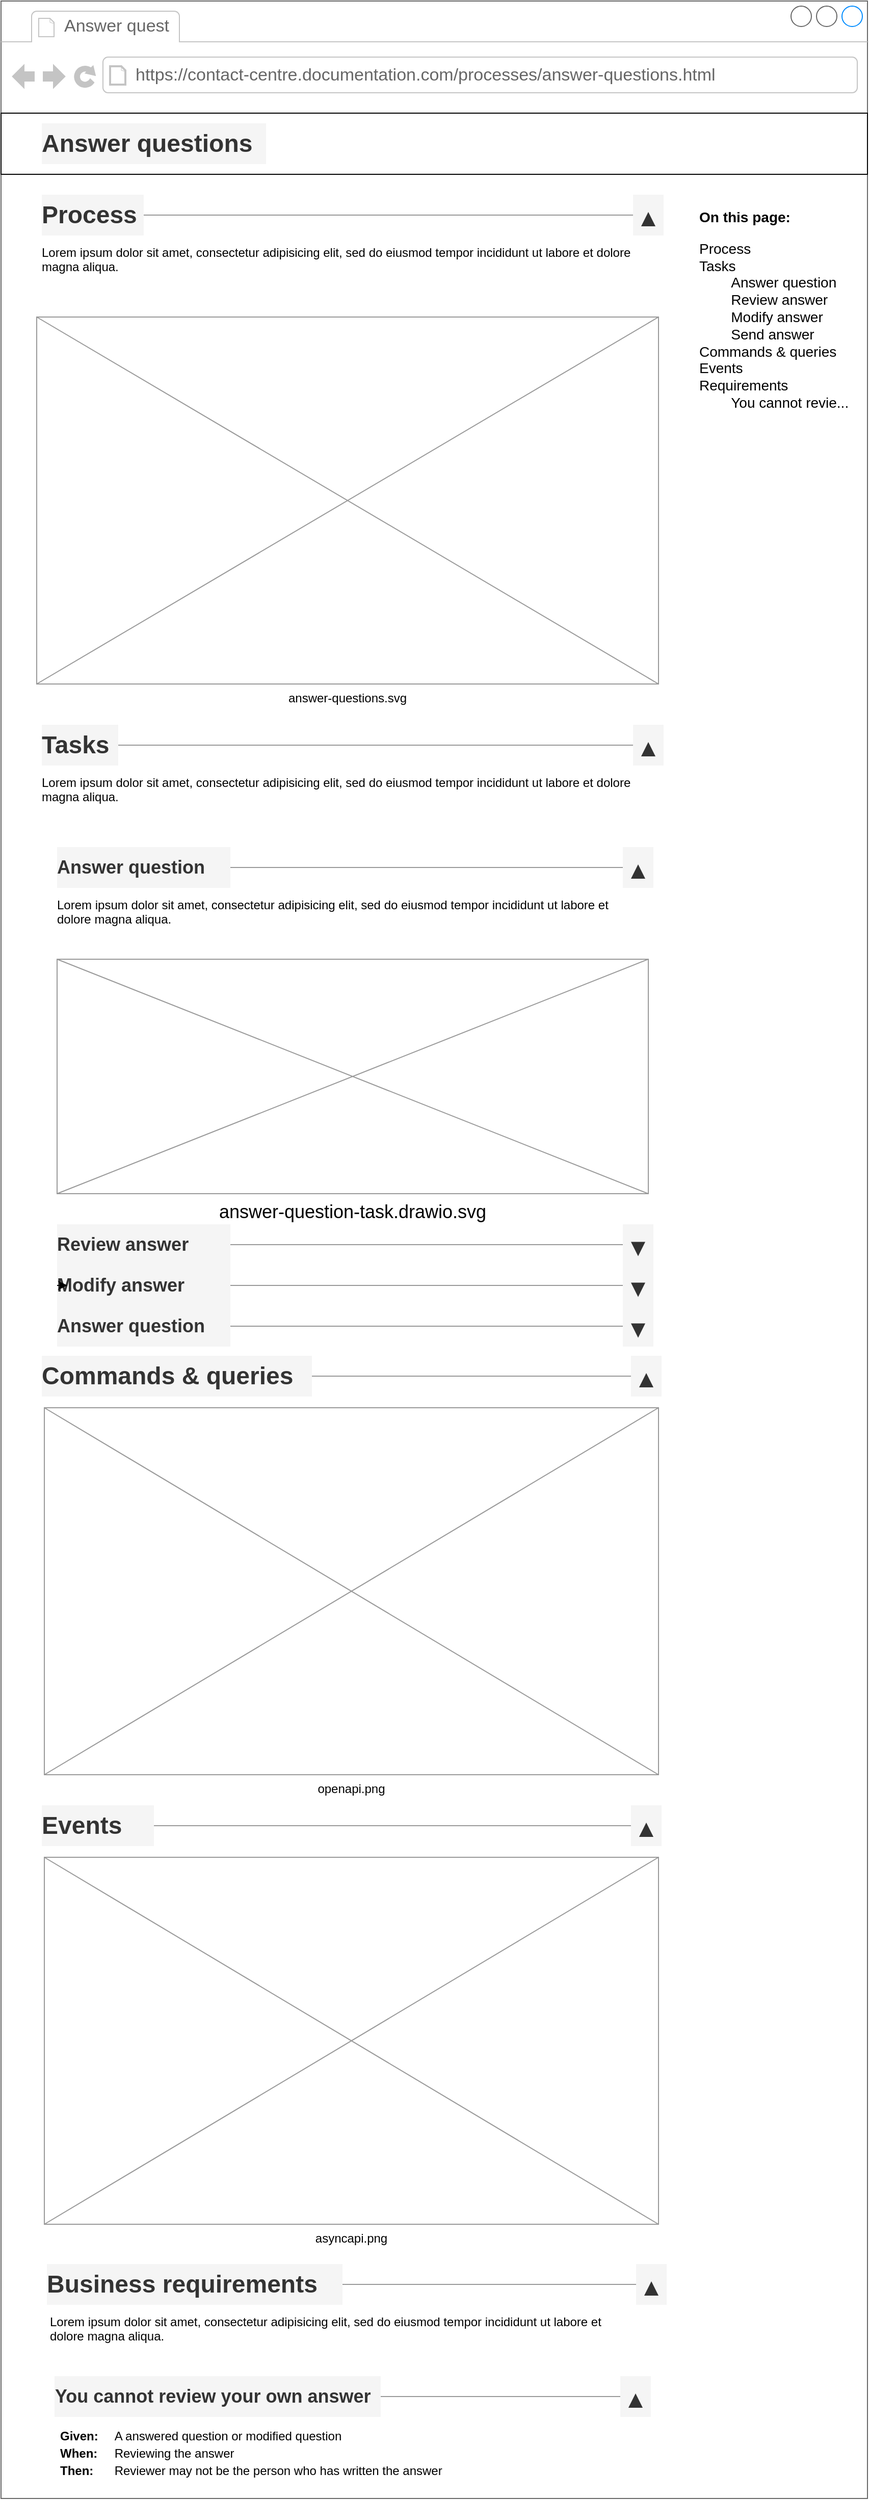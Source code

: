 <mxfile version="15.1.3" type="device"><diagram id="Z5-omFFOt3gvYu2vgKna" name="Page-1"><mxGraphModel dx="1102" dy="1000" grid="1" gridSize="10" guides="1" tooltips="1" connect="1" arrows="1" fold="1" page="1" pageScale="1" pageWidth="850" pageHeight="1100" math="0" shadow="0"><root><mxCell id="0"/><mxCell id="1" parent="0"/><mxCell id="p6f5MW762hR8wX7hDT1_-4" value="" style="strokeWidth=1;shadow=0;dashed=0;align=center;html=1;shape=mxgraph.mockup.containers.browserWindow;rSize=0;strokeColor=#666666;strokeColor2=#008cff;strokeColor3=#c4c4c4;mainText=,;recursiveResize=0;fontSize=14;fontColor=none;" vertex="1" parent="1"><mxGeometry width="850" height="2450" as="geometry"/></mxCell><mxCell id="p6f5MW762hR8wX7hDT1_-5" value="Answer quest" style="strokeWidth=1;shadow=0;dashed=0;align=center;html=1;shape=mxgraph.mockup.containers.anchor;fontSize=17;fontColor=#666666;align=left;" vertex="1" parent="p6f5MW762hR8wX7hDT1_-4"><mxGeometry x="60" y="12" width="110" height="26" as="geometry"/></mxCell><mxCell id="p6f5MW762hR8wX7hDT1_-6" value="https://contact-centre.documentation.com/processes/answer-questions.html" style="strokeWidth=1;shadow=0;dashed=0;align=center;html=1;shape=mxgraph.mockup.containers.anchor;rSize=0;fontSize=17;fontColor=#666666;align=left;" vertex="1" parent="p6f5MW762hR8wX7hDT1_-4"><mxGeometry x="130" y="60" width="250" height="26" as="geometry"/></mxCell><mxCell id="p6f5MW762hR8wX7hDT1_-7" value="" style="verticalLabelPosition=bottom;verticalAlign=top;html=1;shape=mxgraph.basic.rect;fillColor2=none;strokeWidth=1;size=20;indent=5;fontSize=14;fontColor=none;" vertex="1" parent="p6f5MW762hR8wX7hDT1_-4"><mxGeometry y="110" width="850" height="60" as="geometry"/></mxCell><mxCell id="3Sc9CJ5qBHcAViNpqs2x-6" value="answer-questions.svg" style="verticalLabelPosition=bottom;shadow=0;dashed=0;align=center;verticalAlign=top;strokeWidth=1;shape=mxgraph.mockup.graphics.simpleIcon;strokeColor=#999999;" parent="1" vertex="1"><mxGeometry x="35" y="310" width="610" height="360" as="geometry"/></mxCell><mxCell id="3Sc9CJ5qBHcAViNpqs2x-13" value="" style="group;" parent="1" vertex="1" connectable="0"><mxGeometry x="35" y="190" width="615" height="110" as="geometry"/></mxCell><mxCell id="3Sc9CJ5qBHcAViNpqs2x-10" value="" style="verticalLabelPosition=bottom;shadow=0;dashed=0;align=center;verticalAlign=top;strokeWidth=1;shape=mxgraph.mockup.markup.line;strokeColor=#999999;" parent="3Sc9CJ5qBHcAViNpqs2x-13" vertex="1"><mxGeometry x="5" y="10" width="600" height="20" as="geometry"/></mxCell><mxCell id="3Sc9CJ5qBHcAViNpqs2x-1" value="Lorem ipsum dolor sit amet, consectetur adipisicing elit, sed do eiusmod tempor incididunt ut labore et dolore magna aliqua.&#10;" style="text;strokeColor=none;fillColor=none;spacing=5;spacingTop=0;whiteSpace=wrap;overflow=hidden;rounded=0;" parent="3Sc9CJ5qBHcAViNpqs2x-13" vertex="1"><mxGeometry y="40" width="615" height="70" as="geometry"/></mxCell><mxCell id="3Sc9CJ5qBHcAViNpqs2x-11" value="Process" style="text;fontSize=24;fontStyle=1;verticalAlign=middle;align=left;labelBorderColor=none;fillColor=#f5f5f5;fontColor=#333333;whiteSpace=wrap;overflow=width;" parent="3Sc9CJ5qBHcAViNpqs2x-13" vertex="1"><mxGeometry x="5" width="100" height="40" as="geometry"/></mxCell><mxCell id="3Sc9CJ5qBHcAViNpqs2x-12" value="▲" style="text;fontSize=24;fontStyle=1;verticalAlign=middle;align=center;labelBorderColor=none;fillColor=#f5f5f5;fontColor=#333333;" parent="3Sc9CJ5qBHcAViNpqs2x-13" vertex="1"><mxGeometry x="585" width="30" height="40" as="geometry"/></mxCell><mxCell id="3Sc9CJ5qBHcAViNpqs2x-14" value="" style="group;" parent="1" vertex="1" connectable="0"><mxGeometry x="35" y="710" width="615" height="110" as="geometry"/></mxCell><mxCell id="3Sc9CJ5qBHcAViNpqs2x-15" value="" style="verticalLabelPosition=bottom;shadow=0;dashed=0;align=center;verticalAlign=top;strokeWidth=1;shape=mxgraph.mockup.markup.line;strokeColor=#999999;" parent="3Sc9CJ5qBHcAViNpqs2x-14" vertex="1"><mxGeometry x="5" y="10" width="600" height="20" as="geometry"/></mxCell><mxCell id="3Sc9CJ5qBHcAViNpqs2x-16" value="Lorem ipsum dolor sit amet, consectetur adipisicing elit, sed do eiusmod tempor incididunt ut labore et dolore magna aliqua.&#10;" style="text;strokeColor=none;fillColor=none;spacing=5;spacingTop=0;whiteSpace=wrap;overflow=hidden;rounded=0;" parent="3Sc9CJ5qBHcAViNpqs2x-14" vertex="1"><mxGeometry y="40" width="615" height="70" as="geometry"/></mxCell><mxCell id="3Sc9CJ5qBHcAViNpqs2x-17" value="Tasks" style="text;fontSize=24;fontStyle=1;verticalAlign=middle;align=left;labelBorderColor=none;fillColor=#f5f5f5;fontColor=#333333;whiteSpace=wrap;overflow=width;" parent="3Sc9CJ5qBHcAViNpqs2x-14" vertex="1"><mxGeometry x="5" width="75" height="40" as="geometry"/></mxCell><mxCell id="3Sc9CJ5qBHcAViNpqs2x-18" value="▲" style="text;fontSize=24;fontStyle=1;verticalAlign=middle;align=center;labelBorderColor=none;fillColor=#f5f5f5;fontColor=#333333;" parent="3Sc9CJ5qBHcAViNpqs2x-14" vertex="1"><mxGeometry x="585" width="30" height="40" as="geometry"/></mxCell><mxCell id="3Sc9CJ5qBHcAViNpqs2x-29" value="" style="group;" parent="1" vertex="1" connectable="0"><mxGeometry x="55" y="830" width="585" height="40" as="geometry"/></mxCell><mxCell id="3Sc9CJ5qBHcAViNpqs2x-25" value="" style="verticalLabelPosition=bottom;shadow=0;dashed=0;align=center;verticalAlign=top;strokeWidth=1;shape=mxgraph.mockup.markup.line;strokeColor=#999999;" parent="3Sc9CJ5qBHcAViNpqs2x-29" vertex="1"><mxGeometry y="10" width="585" height="20" as="geometry"/></mxCell><mxCell id="3Sc9CJ5qBHcAViNpqs2x-27" value="Answer question" style="text;fontSize=18;fontStyle=1;verticalAlign=middle;align=left;labelBorderColor=none;fillColor=#f5f5f5;fontColor=#333333;whiteSpace=wrap;overflow=width;" parent="3Sc9CJ5qBHcAViNpqs2x-29" vertex="1"><mxGeometry width="170" height="40" as="geometry"/></mxCell><mxCell id="3Sc9CJ5qBHcAViNpqs2x-28" value="▲" style="text;fontSize=24;fontStyle=1;verticalAlign=middle;align=center;labelBorderColor=none;fillColor=#f5f5f5;fontColor=#333333;" parent="3Sc9CJ5qBHcAViNpqs2x-29" vertex="1"><mxGeometry x="555" width="30" height="40" as="geometry"/></mxCell><mxCell id="3Sc9CJ5qBHcAViNpqs2x-30" value="" style="verticalLabelPosition=bottom;shadow=0;dashed=0;align=center;verticalAlign=top;strokeWidth=1;shape=mxgraph.mockup.markup.line;strokeColor=#999999;" parent="1" vertex="1"><mxGeometry x="55" y="1210" width="585" height="20" as="geometry"/></mxCell><mxCell id="3Sc9CJ5qBHcAViNpqs2x-31" value="Review answer" style="text;fontSize=18;fontStyle=1;verticalAlign=middle;align=left;labelBorderColor=none;fillColor=#f5f5f5;fontColor=#333333;whiteSpace=wrap;overflow=width;" parent="1" vertex="1"><mxGeometry x="55" y="1200" width="170" height="40" as="geometry"/></mxCell><mxCell id="3Sc9CJ5qBHcAViNpqs2x-32" value="▼" style="text;fontSize=24;fontStyle=1;verticalAlign=middle;align=center;labelBorderColor=none;fillColor=#f5f5f5;fontColor=#333333;" parent="1" vertex="1"><mxGeometry x="610" y="1200" width="30" height="40" as="geometry"/></mxCell><mxCell id="3Sc9CJ5qBHcAViNpqs2x-33" value="" style="verticalLabelPosition=bottom;shadow=0;dashed=0;align=center;verticalAlign=top;strokeWidth=1;shape=mxgraph.mockup.markup.line;strokeColor=#999999;" parent="1" vertex="1"><mxGeometry x="55" y="1250" width="585" height="20" as="geometry"/></mxCell><mxCell id="3Sc9CJ5qBHcAViNpqs2x-34" value="Modify answer" style="text;fontSize=18;fontStyle=1;verticalAlign=middle;align=left;labelBorderColor=none;fillColor=#f5f5f5;fontColor=#333333;whiteSpace=wrap;overflow=width;" parent="1" vertex="1"><mxGeometry x="55" y="1240" width="170" height="40" as="geometry"/></mxCell><mxCell id="3Sc9CJ5qBHcAViNpqs2x-35" value="▼" style="text;fontSize=24;fontStyle=1;verticalAlign=middle;align=center;labelBorderColor=none;fillColor=#f5f5f5;fontColor=#333333;" parent="1" vertex="1"><mxGeometry x="610" y="1240" width="30" height="40" as="geometry"/></mxCell><mxCell id="3Sc9CJ5qBHcAViNpqs2x-36" value="" style="verticalLabelPosition=bottom;shadow=0;dashed=0;align=center;verticalAlign=top;strokeWidth=1;shape=mxgraph.mockup.markup.line;strokeColor=#999999;" parent="1" vertex="1"><mxGeometry x="55" y="1290" width="585" height="20" as="geometry"/></mxCell><mxCell id="3Sc9CJ5qBHcAViNpqs2x-37" value="Answer question" style="text;fontSize=18;fontStyle=1;verticalAlign=middle;align=left;labelBorderColor=none;fillColor=#f5f5f5;fontColor=#333333;whiteSpace=wrap;overflow=width;" parent="1" vertex="1"><mxGeometry x="55" y="1280" width="170" height="40" as="geometry"/></mxCell><mxCell id="3Sc9CJ5qBHcAViNpqs2x-38" value="▼" style="text;fontSize=24;fontStyle=1;verticalAlign=middle;align=center;labelBorderColor=none;fillColor=#f5f5f5;fontColor=#333333;" parent="1" vertex="1"><mxGeometry x="610" y="1280" width="30" height="40" as="geometry"/></mxCell><mxCell id="3Sc9CJ5qBHcAViNpqs2x-39" value="" style="edgeStyle=orthogonalEdgeStyle;rounded=0;orthogonalLoop=1;jettySize=auto;exitX=0;exitY=0.5;exitDx=0;exitDy=0;entryX=0.059;entryY=0.5;entryDx=0;entryDy=0;entryPerimeter=0;fontSize=18;" parent="1" source="3Sc9CJ5qBHcAViNpqs2x-34" target="3Sc9CJ5qBHcAViNpqs2x-34" edge="1"><mxGeometry relative="1" as="geometry"/></mxCell><mxCell id="3Sc9CJ5qBHcAViNpqs2x-40" value="Lorem ipsum dolor sit amet, consectetur adipisicing elit, sed do eiusmod tempor incididunt ut labore et dolore magna aliqua.&#10;" style="text;strokeColor=none;fillColor=none;spacing=5;spacingTop=0;whiteSpace=wrap;overflow=hidden;rounded=0;" parent="1" vertex="1"><mxGeometry x="50" y="870" width="580" height="50" as="geometry"/></mxCell><mxCell id="3Sc9CJ5qBHcAViNpqs2x-41" value="answer-question-task.drawio.svg" style="verticalLabelPosition=bottom;shadow=0;dashed=0;align=center;verticalAlign=top;strokeWidth=1;shape=mxgraph.mockup.graphics.simpleIcon;strokeColor=#999999;fontSize=18;" parent="1" vertex="1"><mxGeometry x="55" y="940" width="580" height="230" as="geometry"/></mxCell><mxCell id="XLqWN3Az4jx1QpLIMEZy-1" value="openapi.png" style="verticalLabelPosition=bottom;shadow=0;dashed=0;align=center;verticalAlign=top;strokeWidth=1;shape=mxgraph.mockup.graphics.simpleIcon;strokeColor=#999999;" parent="1" vertex="1"><mxGeometry x="42.5" y="1380" width="602.5" height="360" as="geometry"/></mxCell><mxCell id="XLqWN3Az4jx1QpLIMEZy-2" value="" style="group;" parent="1" vertex="1" connectable="0"><mxGeometry x="40" y="1329" width="600" height="40" as="geometry"/></mxCell><mxCell id="3Sc9CJ5qBHcAViNpqs2x-43" value="" style="verticalLabelPosition=bottom;shadow=0;dashed=0;align=center;verticalAlign=top;strokeWidth=1;shape=mxgraph.mockup.markup.line;strokeColor=#999999;" parent="XLqWN3Az4jx1QpLIMEZy-2" vertex="1"><mxGeometry y="10" width="600" height="20" as="geometry"/></mxCell><mxCell id="3Sc9CJ5qBHcAViNpqs2x-45" value="Commands &amp; queries" style="text;fontSize=24;fontStyle=1;verticalAlign=middle;align=left;labelBorderColor=none;fillColor=#f5f5f5;fontColor=#333333;whiteSpace=wrap;overflow=width;" parent="XLqWN3Az4jx1QpLIMEZy-2" vertex="1"><mxGeometry width="265" height="40" as="geometry"/></mxCell><mxCell id="3Sc9CJ5qBHcAViNpqs2x-46" value="▲" style="text;fontSize=24;fontStyle=1;verticalAlign=middle;align=center;labelBorderColor=none;fillColor=#f5f5f5;fontColor=#333333;" parent="XLqWN3Az4jx1QpLIMEZy-2" vertex="1"><mxGeometry x="578" width="30" height="40" as="geometry"/></mxCell><mxCell id="XLqWN3Az4jx1QpLIMEZy-3" value="asyncapi.png" style="verticalLabelPosition=bottom;shadow=0;dashed=0;align=center;verticalAlign=top;strokeWidth=1;shape=mxgraph.mockup.graphics.simpleIcon;strokeColor=#999999;" parent="1" vertex="1"><mxGeometry x="42.5" y="1821" width="602.5" height="360" as="geometry"/></mxCell><mxCell id="XLqWN3Az4jx1QpLIMEZy-4" value="" style="group;" parent="1" vertex="1" connectable="0"><mxGeometry x="40" y="1770" width="600" height="40" as="geometry"/></mxCell><mxCell id="XLqWN3Az4jx1QpLIMEZy-5" value="" style="verticalLabelPosition=bottom;shadow=0;dashed=0;align=center;verticalAlign=top;strokeWidth=1;shape=mxgraph.mockup.markup.line;strokeColor=#999999;" parent="XLqWN3Az4jx1QpLIMEZy-4" vertex="1"><mxGeometry y="10" width="600" height="20" as="geometry"/></mxCell><mxCell id="XLqWN3Az4jx1QpLIMEZy-6" value="Events" style="text;fontSize=24;fontStyle=1;verticalAlign=middle;align=left;labelBorderColor=none;fillColor=#f5f5f5;fontColor=#333333;whiteSpace=wrap;overflow=width;" parent="XLqWN3Az4jx1QpLIMEZy-4" vertex="1"><mxGeometry width="110" height="40" as="geometry"/></mxCell><mxCell id="XLqWN3Az4jx1QpLIMEZy-7" value="▲" style="text;fontSize=24;fontStyle=1;verticalAlign=middle;align=center;labelBorderColor=none;fillColor=#f5f5f5;fontColor=#333333;" parent="XLqWN3Az4jx1QpLIMEZy-4" vertex="1"><mxGeometry x="578" width="30" height="40" as="geometry"/></mxCell><mxCell id="XLqWN3Az4jx1QpLIMEZy-8" value="" style="group;" parent="1" vertex="1" connectable="0"><mxGeometry x="45" y="2220" width="600" height="40" as="geometry"/></mxCell><mxCell id="XLqWN3Az4jx1QpLIMEZy-9" value="" style="verticalLabelPosition=bottom;shadow=0;dashed=0;align=center;verticalAlign=top;strokeWidth=1;shape=mxgraph.mockup.markup.line;strokeColor=#999999;" parent="XLqWN3Az4jx1QpLIMEZy-8" vertex="1"><mxGeometry y="10" width="600" height="20" as="geometry"/></mxCell><mxCell id="XLqWN3Az4jx1QpLIMEZy-10" value="Business requirements" style="text;fontSize=24;fontStyle=1;verticalAlign=middle;align=left;labelBorderColor=none;fillColor=#f5f5f5;fontColor=#333333;whiteSpace=wrap;overflow=width;" parent="XLqWN3Az4jx1QpLIMEZy-8" vertex="1"><mxGeometry width="290" height="40" as="geometry"/></mxCell><mxCell id="XLqWN3Az4jx1QpLIMEZy-11" value="▲" style="text;fontSize=24;fontStyle=1;verticalAlign=middle;align=center;labelBorderColor=none;fillColor=#f5f5f5;fontColor=#333333;" parent="XLqWN3Az4jx1QpLIMEZy-8" vertex="1"><mxGeometry x="578" width="30" height="40" as="geometry"/></mxCell><mxCell id="XLqWN3Az4jx1QpLIMEZy-12" value="&lt;font style=&quot;font-size: 12px&quot;&gt;Given:&lt;span style=&quot;font-weight: normal&quot;&gt;&#9;&lt;span style=&quot;white-space: pre&quot;&gt;&#9;&lt;/span&gt;A answered question or modified question&lt;/span&gt;&lt;br&gt;When:&lt;span style=&quot;font-weight: normal&quot;&gt;&#9;&lt;span style=&quot;white-space: pre&quot;&gt;&#9;&lt;/span&gt;Reviewing the answer&lt;/span&gt;&lt;br&gt;Then:&lt;span style=&quot;font-weight: normal&quot;&gt;&#9;&lt;span style=&quot;white-space: pre&quot;&gt;&#9;&lt;/span&gt;Reviewer may not be the person who has written the answer&lt;/span&gt;&lt;/font&gt;" style="text;strokeColor=none;fillColor=none;spacing=5;spacingTop=0;whiteSpace=wrap;overflow=hidden;rounded=0;fontSize=14;fontColor=none;align=left;fontStyle=1;html=1;" parent="1" vertex="1"><mxGeometry x="52.5" y="2370" width="557.5" height="80" as="geometry"/></mxCell><mxCell id="XLqWN3Az4jx1QpLIMEZy-14" value="&lt;p style=&quot;line-height: 120% ; font-size: 14px&quot;&gt;&lt;font style=&quot;font-size: 14px&quot;&gt;&lt;b style=&quot;font-size: 14px&quot;&gt;On this page:&lt;/b&gt;&lt;/font&gt;&lt;/p&gt;&lt;p style=&quot;line-height: 120% ; font-size: 14px&quot;&gt;&lt;font style=&quot;font-size: 14px&quot;&gt;Process&lt;br style=&quot;font-size: 14px&quot;&gt;Tasks&lt;br style=&quot;font-size: 14px&quot;&gt;&#9;&lt;span style=&quot;white-space: pre ; font-size: 14px&quot;&gt;&#9;&lt;/span&gt;Answer question&lt;br style=&quot;font-size: 14px&quot;&gt;&#9;&lt;span style=&quot;white-space: pre ; font-size: 14px&quot;&gt;&#9;&lt;/span&gt;Review answer&lt;br style=&quot;font-size: 14px&quot;&gt;&#9;&lt;span style=&quot;white-space: pre ; font-size: 14px&quot;&gt;&#9;&lt;/span&gt;Modify answer&lt;br style=&quot;font-size: 14px&quot;&gt;&#9;&lt;span style=&quot;white-space: pre ; font-size: 14px&quot;&gt;&#9;&lt;/span&gt;Send answer&lt;br style=&quot;font-size: 14px&quot;&gt;Commands &amp;amp; queries&lt;br style=&quot;font-size: 14px&quot;&gt;Events&lt;br style=&quot;font-size: 14px&quot;&gt;Requirements&#9;&lt;br style=&quot;font-size: 14px&quot;&gt;&lt;/font&gt;&lt;span style=&quot;white-space: pre ; font-size: 14px&quot;&gt;&#9;&lt;/span&gt;You cannot revie...&lt;br style=&quot;font-size: 14px&quot;&gt;&lt;/p&gt;" style="text;strokeColor=none;fillColor=none;align=left;verticalAlign=top;whiteSpace=wrap;rounded=0;fontSize=14;fontColor=none;html=1;spacing=5;horizontal=1;" parent="1" vertex="1"><mxGeometry x="680" y="180" width="170" height="330" as="geometry"/></mxCell><mxCell id="XLqWN3Az4jx1QpLIMEZy-16" value="" style="group;" parent="1" vertex="1" connectable="0"><mxGeometry x="52.5" y="2330" width="585" height="40" as="geometry"/></mxCell><mxCell id="XLqWN3Az4jx1QpLIMEZy-17" value="" style="verticalLabelPosition=bottom;shadow=0;dashed=0;align=center;verticalAlign=top;strokeWidth=1;shape=mxgraph.mockup.markup.line;strokeColor=#999999;" parent="XLqWN3Az4jx1QpLIMEZy-16" vertex="1"><mxGeometry y="10" width="585" height="20" as="geometry"/></mxCell><mxCell id="XLqWN3Az4jx1QpLIMEZy-18" value="You cannot review your own answer" style="text;fontSize=18;fontStyle=1;verticalAlign=middle;align=left;labelBorderColor=none;fillColor=#f5f5f5;fontColor=#333333;whiteSpace=wrap;overflow=width;" parent="XLqWN3Az4jx1QpLIMEZy-16" vertex="1"><mxGeometry width="320" height="40" as="geometry"/></mxCell><mxCell id="XLqWN3Az4jx1QpLIMEZy-19" value="▲" style="text;fontSize=24;fontStyle=1;verticalAlign=middle;align=center;labelBorderColor=none;fillColor=#f5f5f5;fontColor=#333333;" parent="XLqWN3Az4jx1QpLIMEZy-16" vertex="1"><mxGeometry x="555" width="30" height="40" as="geometry"/></mxCell><mxCell id="XLqWN3Az4jx1QpLIMEZy-20" value="Lorem ipsum dolor sit amet, consectetur adipisicing elit, sed do eiusmod tempor incididunt ut labore et dolore magna aliqua.&#10;" style="text;strokeColor=none;fillColor=none;spacing=5;spacingTop=0;whiteSpace=wrap;overflow=hidden;rounded=0;" parent="1" vertex="1"><mxGeometry x="42.5" y="2260" width="580" height="50" as="geometry"/></mxCell><mxCell id="p6f5MW762hR8wX7hDT1_-8" value="Answer questions" style="text;fontSize=24;fontStyle=1;verticalAlign=middle;align=left;labelBorderColor=none;fillColor=#f5f5f5;fontColor=#333333;whiteSpace=wrap;overflow=width;" vertex="1" parent="1"><mxGeometry x="40" y="120" width="220" height="40" as="geometry"/></mxCell></root></mxGraphModel></diagram></mxfile>
